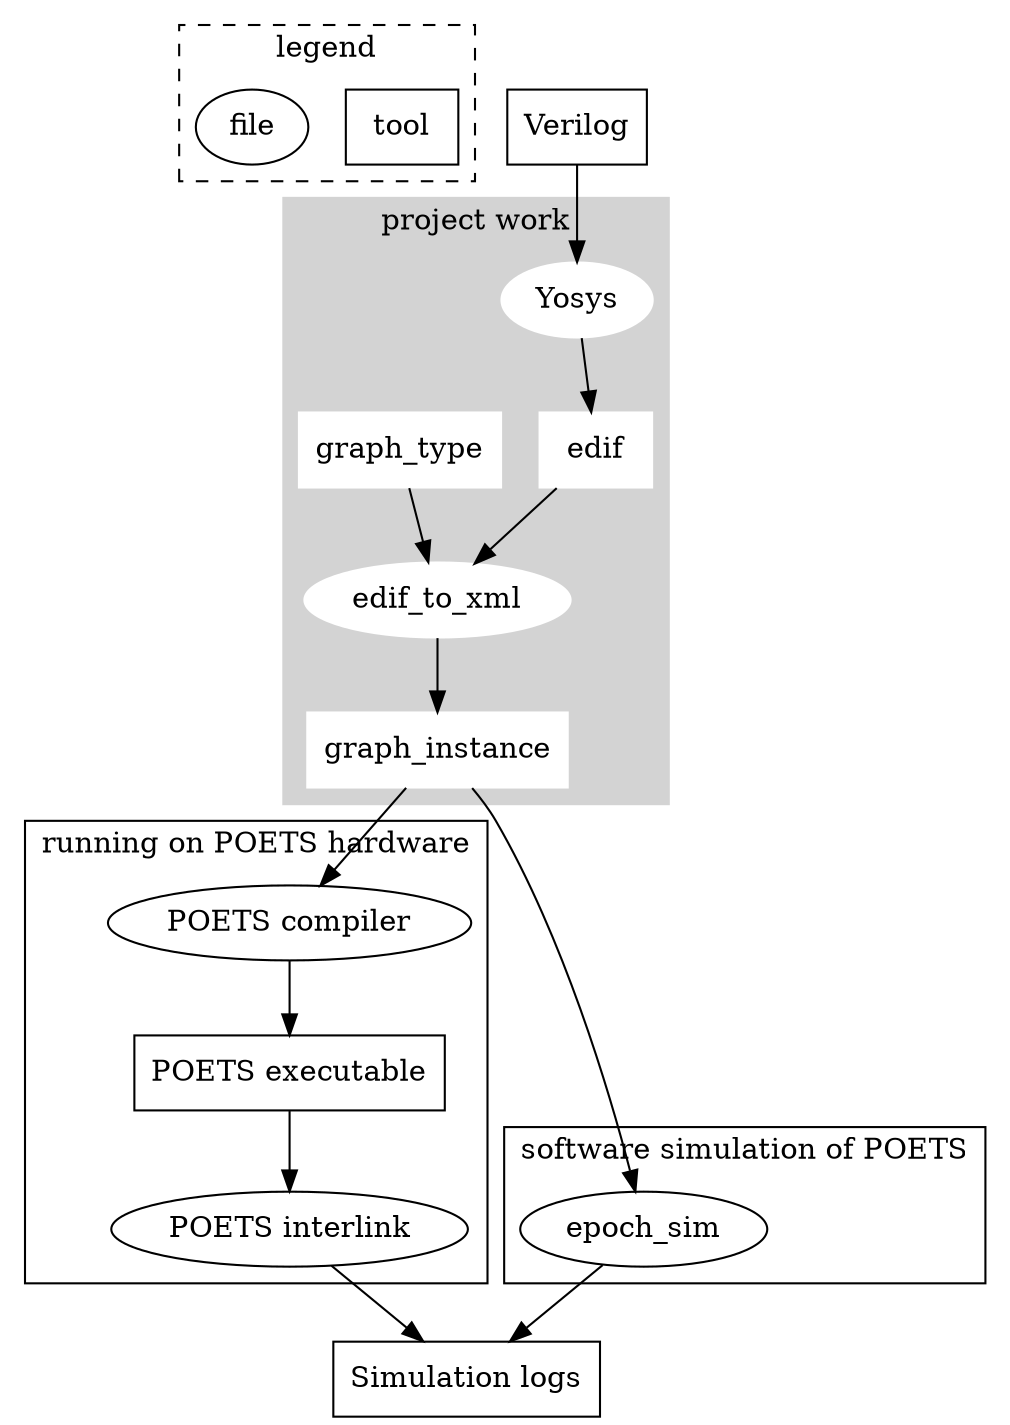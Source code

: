 digraph toolchain {
  bgcolor=transparent;
  // legends
  subgraph cluster_legends {
    label="legend";
    style=dashed;
    tool [shape=box];
    file [shape=ellipse];
  }
//  rankdir=LR;
// box is product
  node [shape=ellipse];
// circle is tool
  Verilog [shape=box];

  subgraph cluster_project_work {
    style=filled
    color=lightgrey;
    node [style=filled, color=white];
    Yosys -> edif;
    edif [shape=box];
    graph_type [shape=box];
    graph_instance [shape=box];
    edif -> edif_to_xml;
    graph_type -> edif_to_xml;
    edif_to_xml -> graph_instance;
    label="project work";
  }

  subgraph cluster_epochsim {
    color=black;
    epoch_sim;
    label="software simulation of POETS";
  }

  subgraph cluster_hardwaresim {
    color=black;
    pts_xmlc [label="POETS compiler"];
    pts_xmlc -> pts_exe;
    pts_exe [label="POETS executable", shape=box];
    pts_exe -> pts_serve;
    pts_serve [label="POETS interlink"];
    label="running on POETS hardware";
  }

  Verilog -> Yosys;
  // two paths
  graph_instance -> epoch_sim;
  epoch_sim -> sim_logs;
  sim_logs [label="Simulation logs", shape=box];

  graph_instance -> pts_xmlc;
  pts_serve -> sim_logs;
}

// vim: ft=dot:
